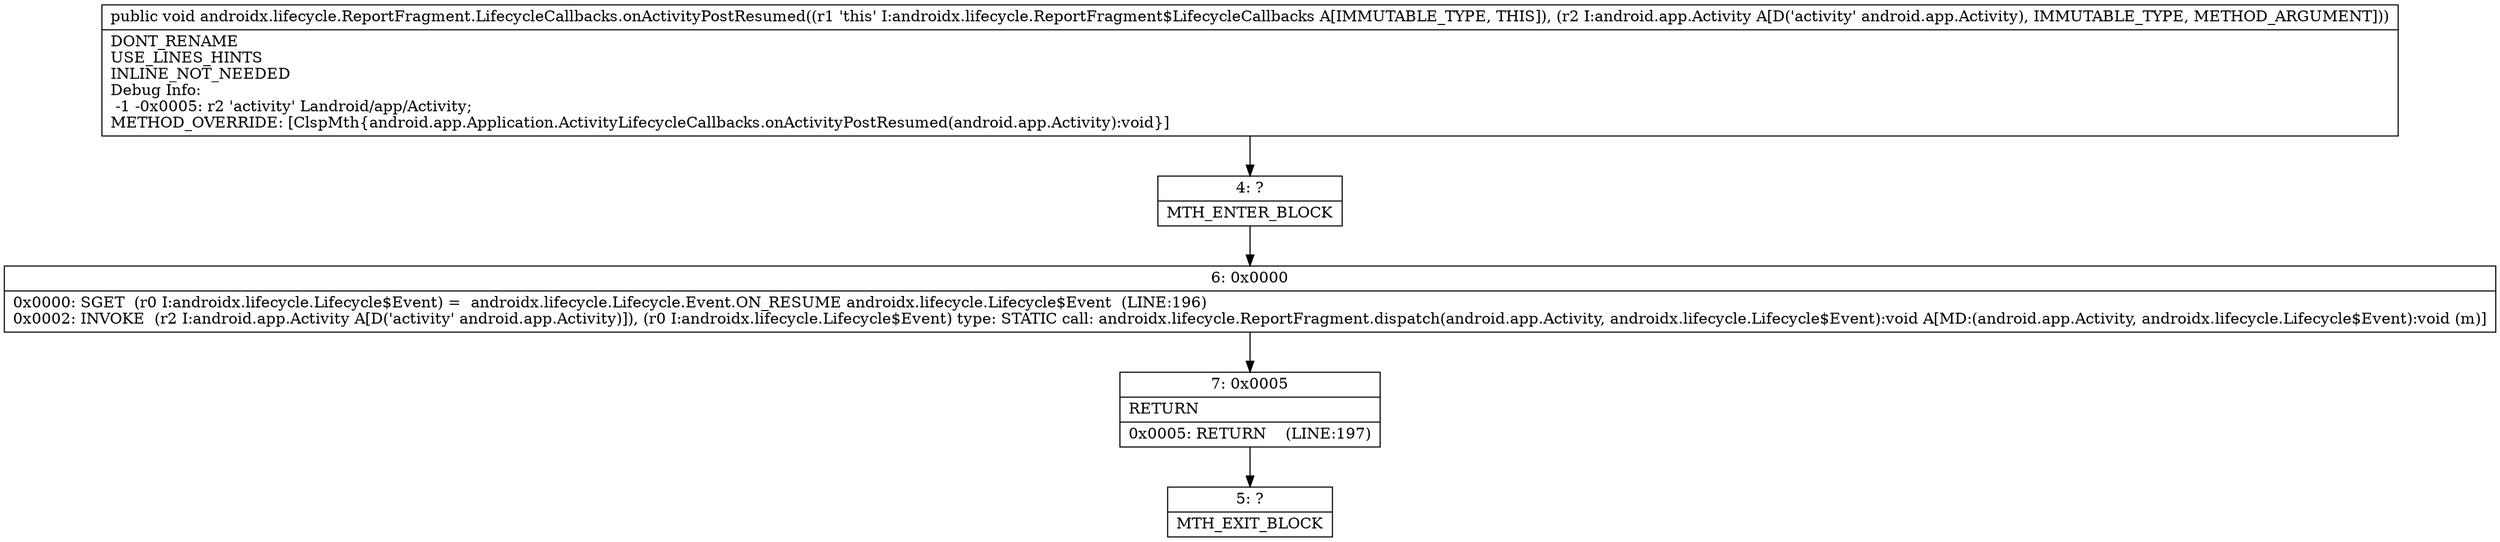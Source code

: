 digraph "CFG forandroidx.lifecycle.ReportFragment.LifecycleCallbacks.onActivityPostResumed(Landroid\/app\/Activity;)V" {
Node_4 [shape=record,label="{4\:\ ?|MTH_ENTER_BLOCK\l}"];
Node_6 [shape=record,label="{6\:\ 0x0000|0x0000: SGET  (r0 I:androidx.lifecycle.Lifecycle$Event) =  androidx.lifecycle.Lifecycle.Event.ON_RESUME androidx.lifecycle.Lifecycle$Event  (LINE:196)\l0x0002: INVOKE  (r2 I:android.app.Activity A[D('activity' android.app.Activity)]), (r0 I:androidx.lifecycle.Lifecycle$Event) type: STATIC call: androidx.lifecycle.ReportFragment.dispatch(android.app.Activity, androidx.lifecycle.Lifecycle$Event):void A[MD:(android.app.Activity, androidx.lifecycle.Lifecycle$Event):void (m)]\l}"];
Node_7 [shape=record,label="{7\:\ 0x0005|RETURN\l|0x0005: RETURN    (LINE:197)\l}"];
Node_5 [shape=record,label="{5\:\ ?|MTH_EXIT_BLOCK\l}"];
MethodNode[shape=record,label="{public void androidx.lifecycle.ReportFragment.LifecycleCallbacks.onActivityPostResumed((r1 'this' I:androidx.lifecycle.ReportFragment$LifecycleCallbacks A[IMMUTABLE_TYPE, THIS]), (r2 I:android.app.Activity A[D('activity' android.app.Activity), IMMUTABLE_TYPE, METHOD_ARGUMENT]))  | DONT_RENAME\lUSE_LINES_HINTS\lINLINE_NOT_NEEDED\lDebug Info:\l  \-1 \-0x0005: r2 'activity' Landroid\/app\/Activity;\lMETHOD_OVERRIDE: [ClspMth\{android.app.Application.ActivityLifecycleCallbacks.onActivityPostResumed(android.app.Activity):void\}]\l}"];
MethodNode -> Node_4;Node_4 -> Node_6;
Node_6 -> Node_7;
Node_7 -> Node_5;
}

